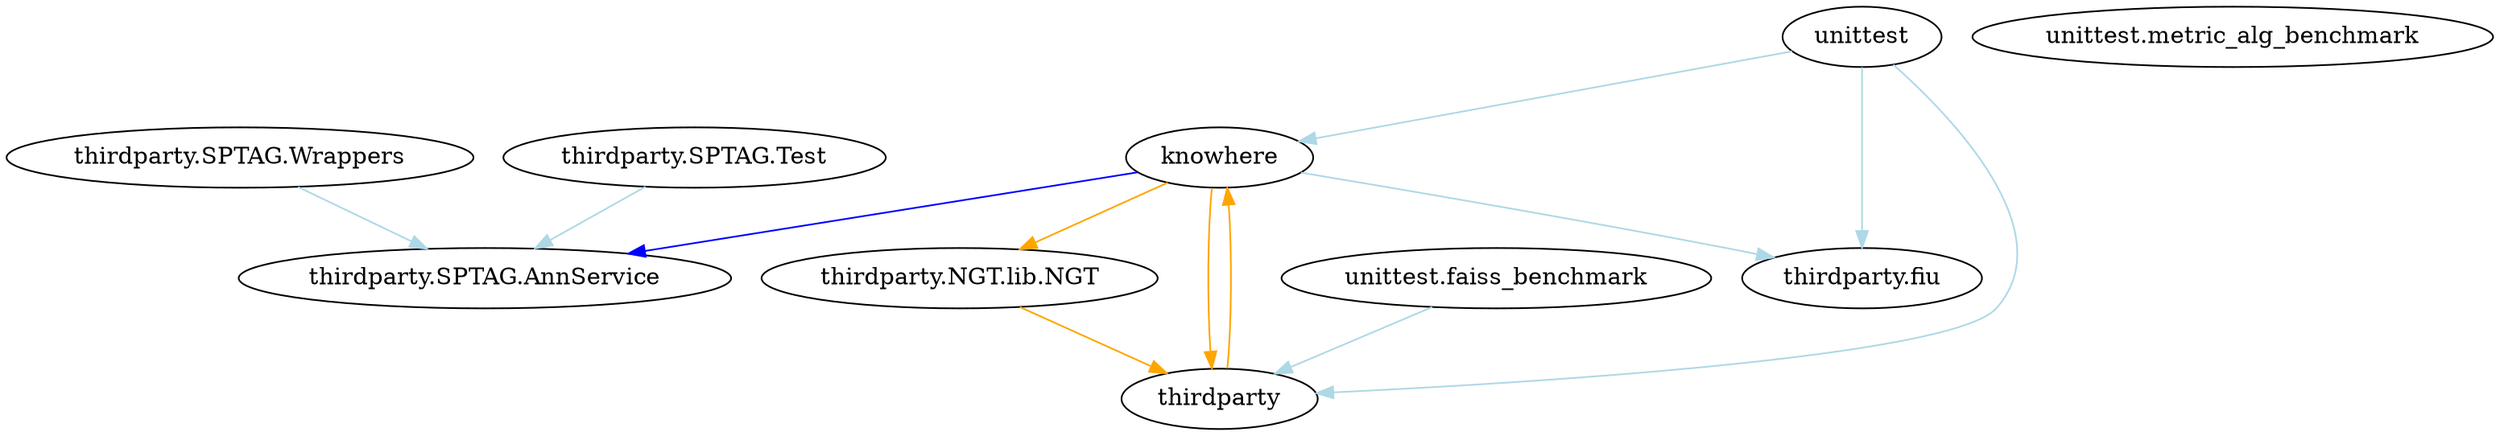 digraph dependencies {
  "thirdparty.SPTAG.Wrappers" [shape=oval];
  "thirdparty.SPTAG.Wrappers" -> "thirdparty.SPTAG.AnnService" [color=lightblue];
  "thirdparty.NGT.lib.NGT" [shape=oval];
  "thirdparty.NGT.lib.NGT" -> "thirdparty" [color=orange];
  "thirdparty.SPTAG.AnnService" [shape=oval];
  "thirdparty.fiu" [shape=oval];
  "thirdparty" [shape=oval];
  "thirdparty" -> "knowhere" [color=orange];
  "knowhere" [shape=oval];
  "knowhere" -> "thirdparty.fiu" [color=lightblue];
  "knowhere" -> "thirdparty.SPTAG.AnnService" [color=blue];
  "knowhere" -> "thirdparty" [color=orange];
  "knowhere" -> "thirdparty.NGT.lib.NGT" [color=orange];
  "thirdparty.SPTAG.Test" [shape=oval];
  "thirdparty.SPTAG.Test" -> "thirdparty.SPTAG.AnnService" [color=lightblue];
  "unittest.faiss_benchmark" [shape=oval];
  "unittest.faiss_benchmark" -> "thirdparty" [color=lightblue];
  "unittest.metric_alg_benchmark" [shape=oval];
  "unittest" [shape=oval];
  "unittest" -> "thirdparty" [color=lightblue];
  "unittest" -> "thirdparty.fiu" [color=lightblue];
  "unittest" -> "knowhere" [color=lightblue];
}
